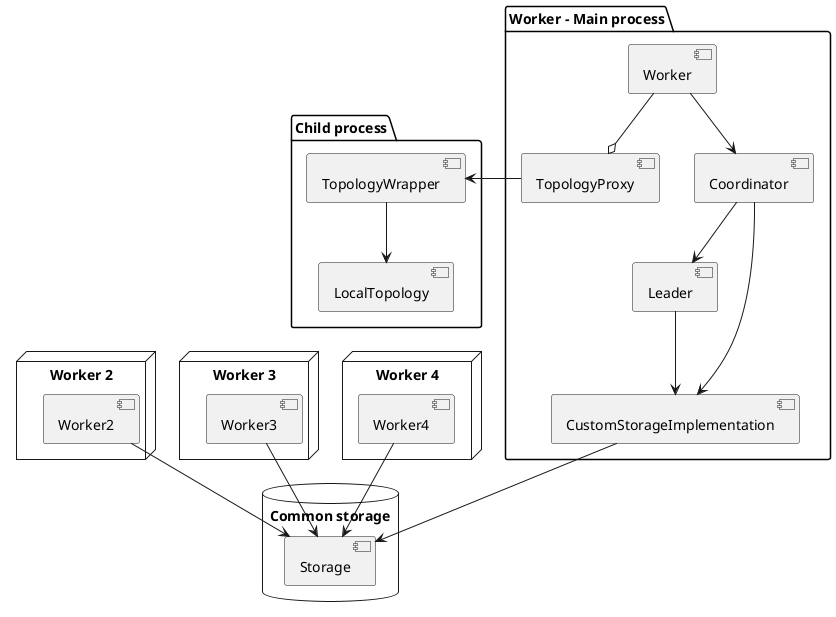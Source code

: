 @startuml
package "Worker - Main process" {
  [Worker] --> [Coordinator]
  [Coordinator] --> [Leader]
  [Worker] --o [TopologyProxy]
  [Coordinator] --> [CustomStorageImplementation]
  [Leader] --> [CustomStorageImplementation]
}

package "Child process" {
  [TopologyWrapper] --> [LocalTopology]
}

node "Worker 2" {
  [Worker2]
}
node "Worker 3" {
  [Worker3]
}
node "Worker 4" {
  [Worker4]
}


database "Common storage" {
    [Storage]
}

[TopologyProxy] -left-> [TopologyWrapper]
[CustomStorageImplementation] --> [Storage]
[Worker2] --> [Storage]
[Worker3] --> [Storage]
[Worker4] --> [Storage]
@enduml
